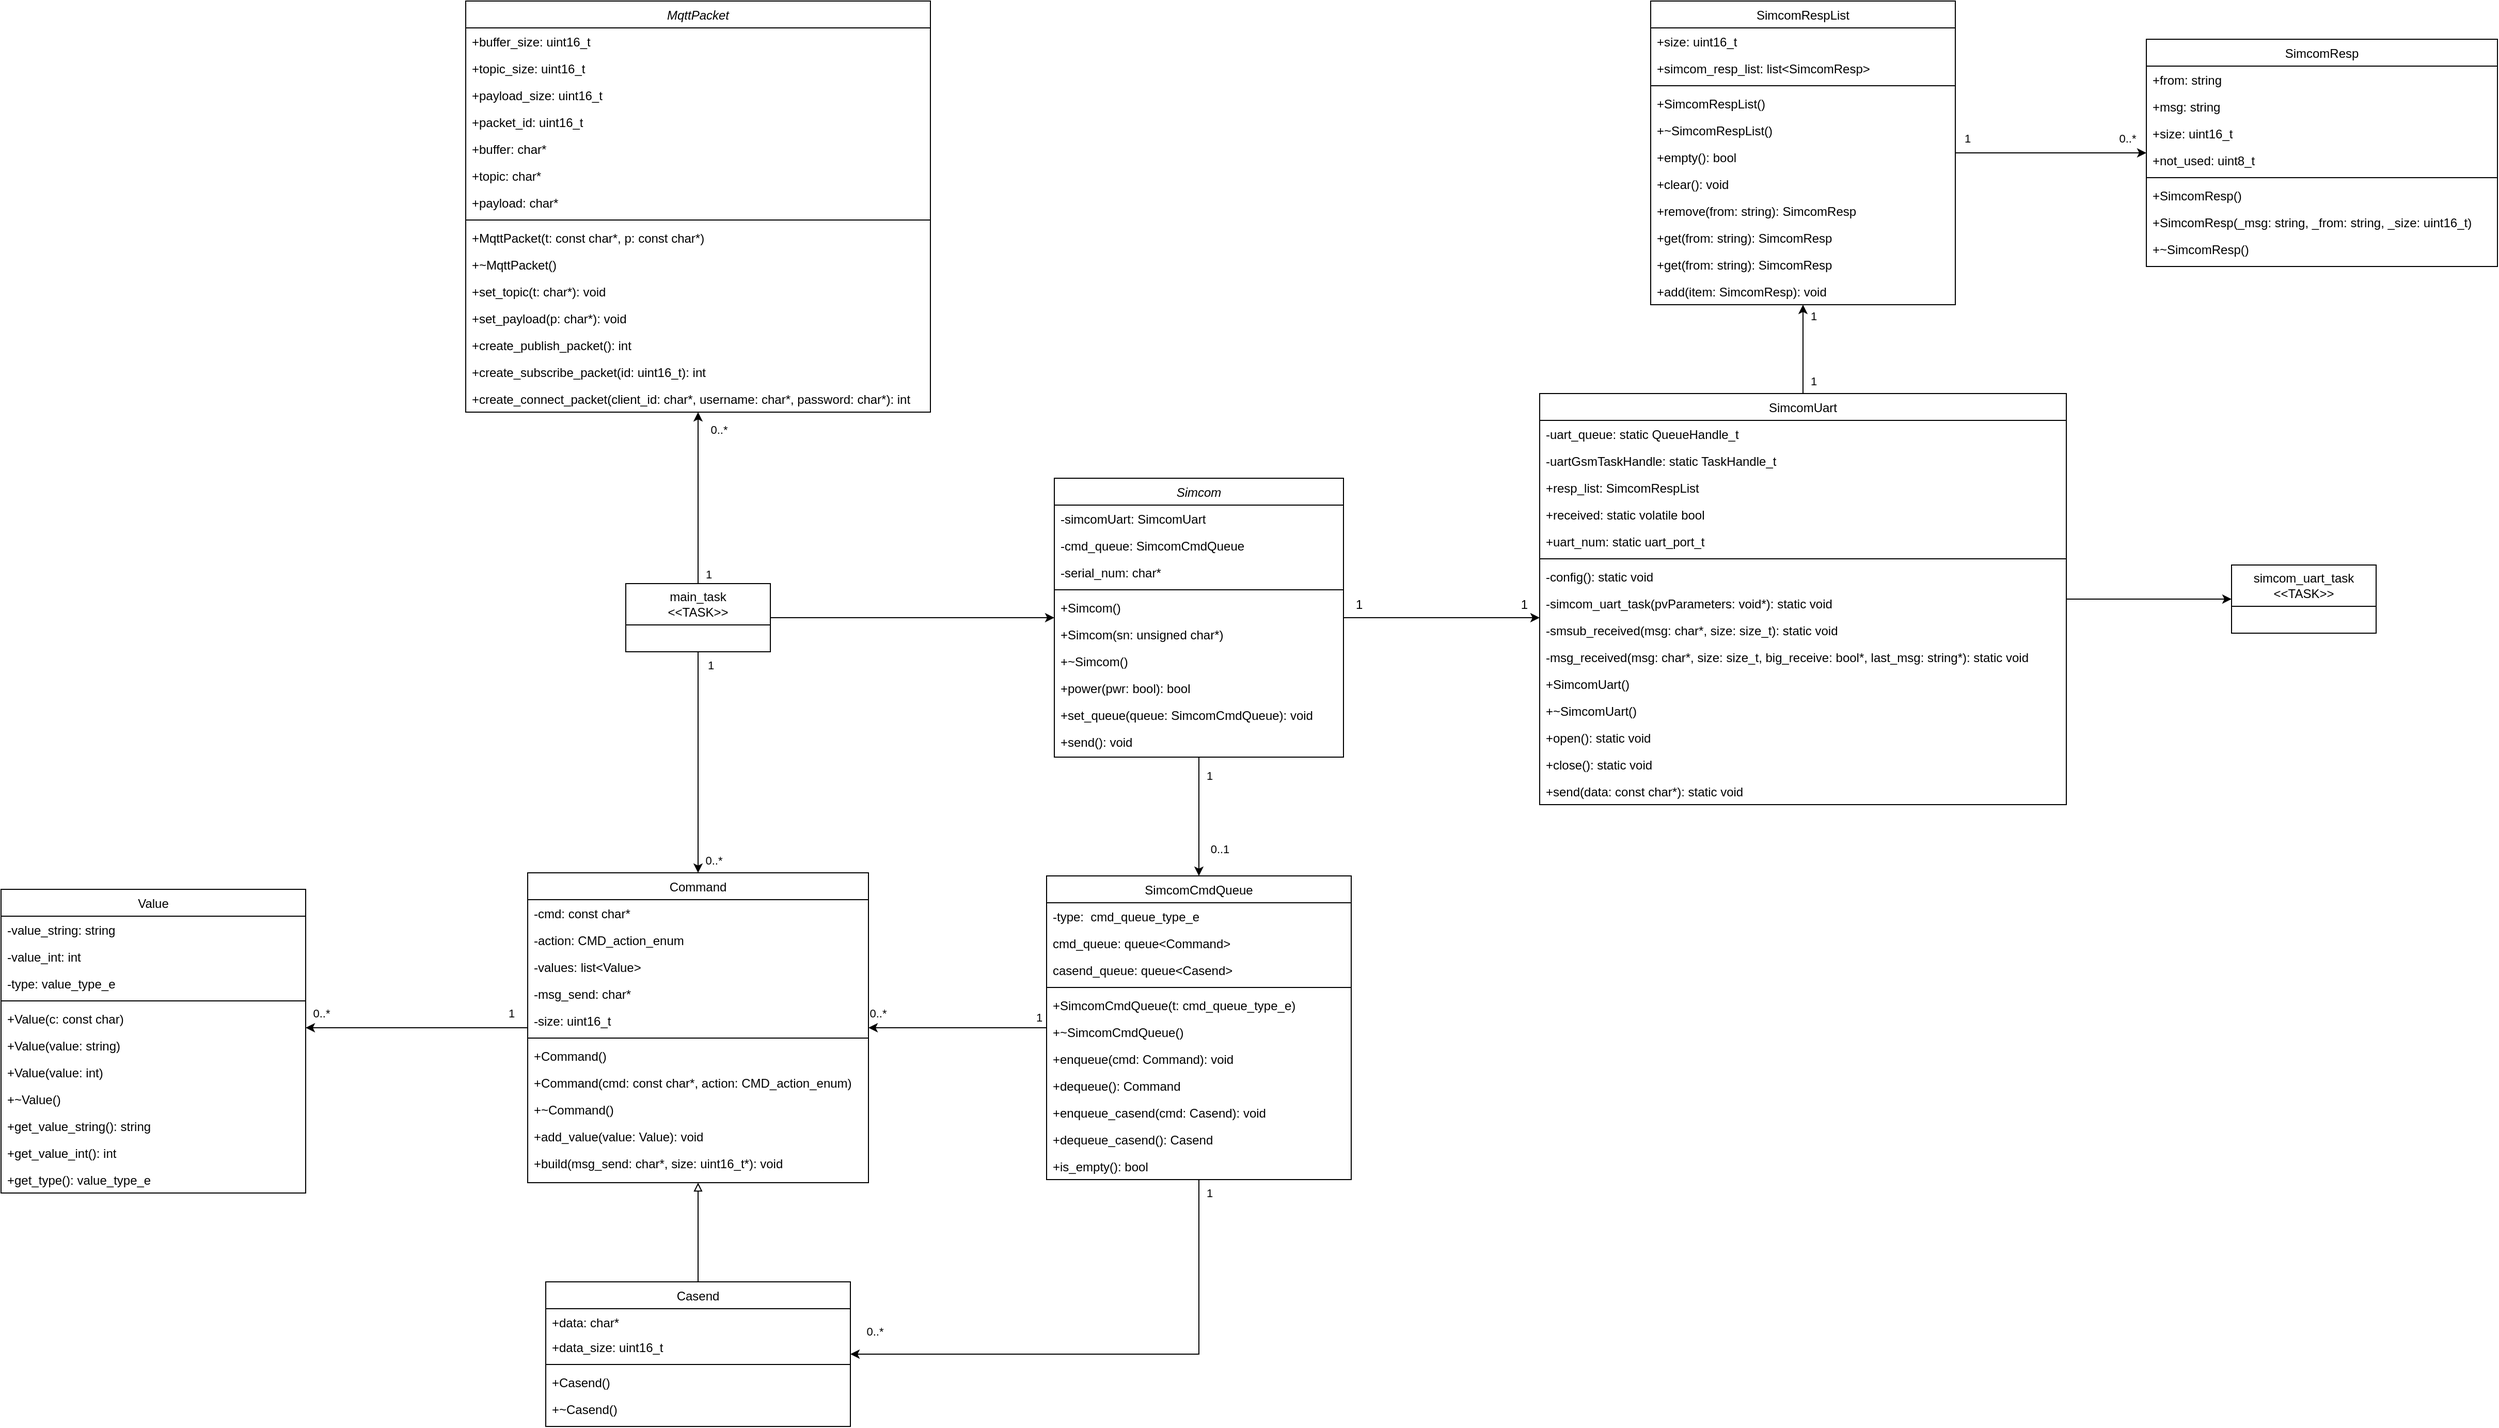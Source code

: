 <mxfile version="26.1.0">
  <diagram id="C5RBs43oDa-KdzZeNtuy" name="Page-1">
    <mxGraphModel dx="4522" dy="2661" grid="1" gridSize="10" guides="1" tooltips="1" connect="0" arrows="1" fold="1" page="1" pageScale="1" pageWidth="827" pageHeight="1169" math="0" shadow="0">
      <root>
        <mxCell id="WIyWlLk6GJQsqaUBKTNV-0" />
        <mxCell id="WIyWlLk6GJQsqaUBKTNV-1" parent="WIyWlLk6GJQsqaUBKTNV-0" />
        <mxCell id="OXkvoNjETRbfHiPbAuEQ-14" style="edgeStyle=orthogonalEdgeStyle;rounded=0;orthogonalLoop=1;jettySize=auto;html=1;entryX=0.5;entryY=0;entryDx=0;entryDy=0;" parent="WIyWlLk6GJQsqaUBKTNV-1" source="zkfFHV4jXpPFQw0GAbJ--0" target="zkfFHV4jXpPFQw0GAbJ--6" edge="1">
          <mxGeometry relative="1" as="geometry" />
        </mxCell>
        <mxCell id="OXkvoNjETRbfHiPbAuEQ-15" value="1" style="edgeLabel;html=1;align=center;verticalAlign=middle;resizable=0;points=[];" parent="OXkvoNjETRbfHiPbAuEQ-14" vertex="1" connectable="0">
          <mxGeometry x="-0.84" y="3" relative="1" as="geometry">
            <mxPoint x="7" y="9" as="offset" />
          </mxGeometry>
        </mxCell>
        <mxCell id="OXkvoNjETRbfHiPbAuEQ-16" value="0..1" style="edgeLabel;html=1;align=center;verticalAlign=middle;resizable=0;points=[];" parent="OXkvoNjETRbfHiPbAuEQ-14" vertex="1" connectable="0">
          <mxGeometry x="0.728" y="1" relative="1" as="geometry">
            <mxPoint x="19" y="-11" as="offset" />
          </mxGeometry>
        </mxCell>
        <mxCell id="LnBik1f8gMWFjEAst_nR-24" style="edgeStyle=orthogonalEdgeStyle;rounded=0;orthogonalLoop=1;jettySize=auto;html=1;" parent="WIyWlLk6GJQsqaUBKTNV-1" source="zkfFHV4jXpPFQw0GAbJ--17" target="LnBik1f8gMWFjEAst_nR-0" edge="1">
          <mxGeometry relative="1" as="geometry" />
        </mxCell>
        <mxCell id="LnBik1f8gMWFjEAst_nR-25" value="1" style="edgeLabel;html=1;align=center;verticalAlign=middle;resizable=0;points=[];" parent="LnBik1f8gMWFjEAst_nR-24" vertex="1" connectable="0">
          <mxGeometry x="-0.814" y="1" relative="1" as="geometry">
            <mxPoint x="11" y="-4" as="offset" />
          </mxGeometry>
        </mxCell>
        <mxCell id="LnBik1f8gMWFjEAst_nR-26" value="1" style="edgeLabel;html=1;align=center;verticalAlign=middle;resizable=0;points=[];" parent="LnBik1f8gMWFjEAst_nR-24" vertex="1" connectable="0">
          <mxGeometry x="0.744" y="2" relative="1" as="geometry">
            <mxPoint x="12" as="offset" />
          </mxGeometry>
        </mxCell>
        <mxCell id="zkfFHV4jXpPFQw0GAbJ--0" value="Simcom" style="swimlane;fontStyle=2;align=center;verticalAlign=top;childLayout=stackLayout;horizontal=1;startSize=26;horizontalStack=0;resizeParent=1;resizeLast=0;collapsible=1;marginBottom=0;rounded=0;shadow=0;strokeWidth=1;" parent="WIyWlLk6GJQsqaUBKTNV-1" vertex="1">
          <mxGeometry x="140" y="92" width="280" height="270" as="geometry">
            <mxRectangle x="230" y="140" width="160" height="26" as="alternateBounds" />
          </mxGeometry>
        </mxCell>
        <mxCell id="zkfFHV4jXpPFQw0GAbJ--1" value="-simcomUart: SimcomUart" style="text;align=left;verticalAlign=top;spacingLeft=4;spacingRight=4;overflow=hidden;rotatable=0;points=[[0,0.5],[1,0.5]];portConstraint=eastwest;" parent="zkfFHV4jXpPFQw0GAbJ--0" vertex="1">
          <mxGeometry y="26" width="280" height="26" as="geometry" />
        </mxCell>
        <mxCell id="zkfFHV4jXpPFQw0GAbJ--2" value="-cmd_queue: SimcomCmdQueue" style="text;align=left;verticalAlign=top;spacingLeft=4;spacingRight=4;overflow=hidden;rotatable=0;points=[[0,0.5],[1,0.5]];portConstraint=eastwest;rounded=0;shadow=0;html=0;" parent="zkfFHV4jXpPFQw0GAbJ--0" vertex="1">
          <mxGeometry y="52" width="280" height="26" as="geometry" />
        </mxCell>
        <mxCell id="zkfFHV4jXpPFQw0GAbJ--3" value="-serial_num: char*" style="text;align=left;verticalAlign=top;spacingLeft=4;spacingRight=4;overflow=hidden;rotatable=0;points=[[0,0.5],[1,0.5]];portConstraint=eastwest;rounded=0;shadow=0;html=0;" parent="zkfFHV4jXpPFQw0GAbJ--0" vertex="1">
          <mxGeometry y="78" width="280" height="26" as="geometry" />
        </mxCell>
        <mxCell id="zkfFHV4jXpPFQw0GAbJ--4" value="" style="line;html=1;strokeWidth=1;align=left;verticalAlign=middle;spacingTop=-1;spacingLeft=3;spacingRight=3;rotatable=0;labelPosition=right;points=[];portConstraint=eastwest;" parent="zkfFHV4jXpPFQw0GAbJ--0" vertex="1">
          <mxGeometry y="104" width="280" height="8" as="geometry" />
        </mxCell>
        <mxCell id="zkfFHV4jXpPFQw0GAbJ--5" value="+Simcom()" style="text;align=left;verticalAlign=top;spacingLeft=4;spacingRight=4;overflow=hidden;rotatable=0;points=[[0,0.5],[1,0.5]];portConstraint=eastwest;" parent="zkfFHV4jXpPFQw0GAbJ--0" vertex="1">
          <mxGeometry y="112" width="280" height="26" as="geometry" />
        </mxCell>
        <mxCell id="OXkvoNjETRbfHiPbAuEQ-2" value="+Simcom(sn: unsigned char*)" style="text;align=left;verticalAlign=top;spacingLeft=4;spacingRight=4;overflow=hidden;rotatable=0;points=[[0,0.5],[1,0.5]];portConstraint=eastwest;" parent="zkfFHV4jXpPFQw0GAbJ--0" vertex="1">
          <mxGeometry y="138" width="280" height="26" as="geometry" />
        </mxCell>
        <mxCell id="OXkvoNjETRbfHiPbAuEQ-0" value="+~Simcom()" style="text;align=left;verticalAlign=top;spacingLeft=4;spacingRight=4;overflow=hidden;rotatable=0;points=[[0,0.5],[1,0.5]];portConstraint=eastwest;" parent="zkfFHV4jXpPFQw0GAbJ--0" vertex="1">
          <mxGeometry y="164" width="280" height="26" as="geometry" />
        </mxCell>
        <mxCell id="OXkvoNjETRbfHiPbAuEQ-3" value="+power(pwr: bool): bool" style="text;align=left;verticalAlign=top;spacingLeft=4;spacingRight=4;overflow=hidden;rotatable=0;points=[[0,0.5],[1,0.5]];portConstraint=eastwest;" parent="zkfFHV4jXpPFQw0GAbJ--0" vertex="1">
          <mxGeometry y="190" width="280" height="26" as="geometry" />
        </mxCell>
        <mxCell id="OXkvoNjETRbfHiPbAuEQ-4" value="+set_queue(queue: SimcomCmdQueue): void" style="text;align=left;verticalAlign=top;spacingLeft=4;spacingRight=4;overflow=hidden;rotatable=0;points=[[0,0.5],[1,0.5]];portConstraint=eastwest;" parent="zkfFHV4jXpPFQw0GAbJ--0" vertex="1">
          <mxGeometry y="216" width="280" height="26" as="geometry" />
        </mxCell>
        <mxCell id="OXkvoNjETRbfHiPbAuEQ-1" value="+send(): void" style="text;align=left;verticalAlign=top;spacingLeft=4;spacingRight=4;overflow=hidden;rotatable=0;points=[[0,0.5],[1,0.5]];portConstraint=eastwest;" parent="zkfFHV4jXpPFQw0GAbJ--0" vertex="1">
          <mxGeometry y="242" width="280" height="26" as="geometry" />
        </mxCell>
        <mxCell id="LnBik1f8gMWFjEAst_nR-44" style="edgeStyle=orthogonalEdgeStyle;rounded=0;orthogonalLoop=1;jettySize=auto;html=1;" parent="WIyWlLk6GJQsqaUBKTNV-1" source="zkfFHV4jXpPFQw0GAbJ--6" target="LnBik1f8gMWFjEAst_nR-32" edge="1">
          <mxGeometry relative="1" as="geometry">
            <Array as="points">
              <mxPoint x="280" y="940" />
            </Array>
          </mxGeometry>
        </mxCell>
        <mxCell id="LnBik1f8gMWFjEAst_nR-47" value="1" style="edgeLabel;html=1;align=center;verticalAlign=middle;resizable=0;points=[];" parent="LnBik1f8gMWFjEAst_nR-44" vertex="1" connectable="0">
          <mxGeometry x="-0.951" y="1" relative="1" as="geometry">
            <mxPoint x="9" as="offset" />
          </mxGeometry>
        </mxCell>
        <mxCell id="LnBik1f8gMWFjEAst_nR-48" value="0..*" style="edgeLabel;html=1;align=center;verticalAlign=middle;resizable=0;points=[];" parent="LnBik1f8gMWFjEAst_nR-44" vertex="1" connectable="0">
          <mxGeometry x="0.908" y="-1" relative="1" as="geometry">
            <mxPoint y="-21" as="offset" />
          </mxGeometry>
        </mxCell>
        <mxCell id="zkfFHV4jXpPFQw0GAbJ--6" value="SimcomCmdQueue" style="swimlane;fontStyle=0;align=center;verticalAlign=top;childLayout=stackLayout;horizontal=1;startSize=26;horizontalStack=0;resizeParent=1;resizeLast=0;collapsible=1;marginBottom=0;rounded=0;shadow=0;strokeWidth=1;" parent="WIyWlLk6GJQsqaUBKTNV-1" vertex="1">
          <mxGeometry x="132.5" y="477" width="295" height="294" as="geometry">
            <mxRectangle x="130" y="380" width="160" height="26" as="alternateBounds" />
          </mxGeometry>
        </mxCell>
        <mxCell id="zkfFHV4jXpPFQw0GAbJ--7" value="-type:  cmd_queue_type_e" style="text;align=left;verticalAlign=top;spacingLeft=4;spacingRight=4;overflow=hidden;rotatable=0;points=[[0,0.5],[1,0.5]];portConstraint=eastwest;" parent="zkfFHV4jXpPFQw0GAbJ--6" vertex="1">
          <mxGeometry y="26" width="295" height="26" as="geometry" />
        </mxCell>
        <mxCell id="zkfFHV4jXpPFQw0GAbJ--8" value="cmd_queue: queue&lt;Command&gt;" style="text;align=left;verticalAlign=top;spacingLeft=4;spacingRight=4;overflow=hidden;rotatable=0;points=[[0,0.5],[1,0.5]];portConstraint=eastwest;rounded=0;shadow=0;html=0;" parent="zkfFHV4jXpPFQw0GAbJ--6" vertex="1">
          <mxGeometry y="52" width="295" height="26" as="geometry" />
        </mxCell>
        <mxCell id="LnBik1f8gMWFjEAst_nR-43" value="casend_queue: queue&lt;Casend&gt;" style="text;align=left;verticalAlign=top;spacingLeft=4;spacingRight=4;overflow=hidden;rotatable=0;points=[[0,0.5],[1,0.5]];portConstraint=eastwest;rounded=0;shadow=0;html=0;" parent="zkfFHV4jXpPFQw0GAbJ--6" vertex="1">
          <mxGeometry y="78" width="295" height="26" as="geometry" />
        </mxCell>
        <mxCell id="zkfFHV4jXpPFQw0GAbJ--9" value="" style="line;html=1;strokeWidth=1;align=left;verticalAlign=middle;spacingTop=-1;spacingLeft=3;spacingRight=3;rotatable=0;labelPosition=right;points=[];portConstraint=eastwest;" parent="zkfFHV4jXpPFQw0GAbJ--6" vertex="1">
          <mxGeometry y="104" width="295" height="8" as="geometry" />
        </mxCell>
        <mxCell id="zkfFHV4jXpPFQw0GAbJ--10" value="+SimcomCmdQueue(t: cmd_queue_type_e)" style="text;align=left;verticalAlign=top;spacingLeft=4;spacingRight=4;overflow=hidden;rotatable=0;points=[[0,0.5],[1,0.5]];portConstraint=eastwest;fontStyle=0" parent="zkfFHV4jXpPFQw0GAbJ--6" vertex="1">
          <mxGeometry y="112" width="295" height="26" as="geometry" />
        </mxCell>
        <mxCell id="OXkvoNjETRbfHiPbAuEQ-17" value="+~SimcomCmdQueue()" style="text;align=left;verticalAlign=top;spacingLeft=4;spacingRight=4;overflow=hidden;rotatable=0;points=[[0,0.5],[1,0.5]];portConstraint=eastwest;fontStyle=0" parent="zkfFHV4jXpPFQw0GAbJ--6" vertex="1">
          <mxGeometry y="138" width="295" height="26" as="geometry" />
        </mxCell>
        <mxCell id="OXkvoNjETRbfHiPbAuEQ-18" value="+enqueue(cmd: Command): void" style="text;align=left;verticalAlign=top;spacingLeft=4;spacingRight=4;overflow=hidden;rotatable=0;points=[[0,0.5],[1,0.5]];portConstraint=eastwest;fontStyle=0" parent="zkfFHV4jXpPFQw0GAbJ--6" vertex="1">
          <mxGeometry y="164" width="295" height="26" as="geometry" />
        </mxCell>
        <mxCell id="OXkvoNjETRbfHiPbAuEQ-20" value="+dequeue(): Command" style="text;align=left;verticalAlign=top;spacingLeft=4;spacingRight=4;overflow=hidden;rotatable=0;points=[[0,0.5],[1,0.5]];portConstraint=eastwest;fontStyle=0" parent="zkfFHV4jXpPFQw0GAbJ--6" vertex="1">
          <mxGeometry y="190" width="295" height="26" as="geometry" />
        </mxCell>
        <mxCell id="LnBik1f8gMWFjEAst_nR-45" value="+enqueue_casend(cmd: Casend): void" style="text;align=left;verticalAlign=top;spacingLeft=4;spacingRight=4;overflow=hidden;rotatable=0;points=[[0,0.5],[1,0.5]];portConstraint=eastwest;fontStyle=0" parent="zkfFHV4jXpPFQw0GAbJ--6" vertex="1">
          <mxGeometry y="216" width="295" height="26" as="geometry" />
        </mxCell>
        <mxCell id="LnBik1f8gMWFjEAst_nR-46" value="+dequeue_casend(): Casend" style="text;align=left;verticalAlign=top;spacingLeft=4;spacingRight=4;overflow=hidden;rotatable=0;points=[[0,0.5],[1,0.5]];portConstraint=eastwest;fontStyle=0" parent="zkfFHV4jXpPFQw0GAbJ--6" vertex="1">
          <mxGeometry y="242" width="295" height="26" as="geometry" />
        </mxCell>
        <mxCell id="OXkvoNjETRbfHiPbAuEQ-19" value="+is_empty(): bool" style="text;align=left;verticalAlign=top;spacingLeft=4;spacingRight=4;overflow=hidden;rotatable=0;points=[[0,0.5],[1,0.5]];portConstraint=eastwest;fontStyle=0" parent="zkfFHV4jXpPFQw0GAbJ--6" vertex="1">
          <mxGeometry y="268" width="295" height="26" as="geometry" />
        </mxCell>
        <mxCell id="OXkvoNjETRbfHiPbAuEQ-75" style="edgeStyle=orthogonalEdgeStyle;rounded=0;orthogonalLoop=1;jettySize=auto;html=1;" parent="WIyWlLk6GJQsqaUBKTNV-1" source="zkfFHV4jXpPFQw0GAbJ--17" target="OXkvoNjETRbfHiPbAuEQ-71" edge="1">
          <mxGeometry relative="1" as="geometry" />
        </mxCell>
        <mxCell id="zkfFHV4jXpPFQw0GAbJ--17" value="SimcomUart" style="swimlane;fontStyle=0;align=center;verticalAlign=top;childLayout=stackLayout;horizontal=1;startSize=26;horizontalStack=0;resizeParent=1;resizeLast=0;collapsible=1;marginBottom=0;rounded=0;shadow=0;strokeWidth=1;" parent="WIyWlLk6GJQsqaUBKTNV-1" vertex="1">
          <mxGeometry x="610" y="10" width="510" height="398" as="geometry">
            <mxRectangle x="550" y="140" width="160" height="26" as="alternateBounds" />
          </mxGeometry>
        </mxCell>
        <mxCell id="zkfFHV4jXpPFQw0GAbJ--18" value="-uart_queue: static QueueHandle_t" style="text;align=left;verticalAlign=top;spacingLeft=4;spacingRight=4;overflow=hidden;rotatable=0;points=[[0,0.5],[1,0.5]];portConstraint=eastwest;" parent="zkfFHV4jXpPFQw0GAbJ--17" vertex="1">
          <mxGeometry y="26" width="510" height="26" as="geometry" />
        </mxCell>
        <mxCell id="OXkvoNjETRbfHiPbAuEQ-7" value="-uartGsmTaskHandle: static TaskHandle_t" style="text;align=left;verticalAlign=top;spacingLeft=4;spacingRight=4;overflow=hidden;rotatable=0;points=[[0,0.5],[1,0.5]];portConstraint=eastwest;rounded=0;shadow=0;html=0;" parent="zkfFHV4jXpPFQw0GAbJ--17" vertex="1">
          <mxGeometry y="52" width="510" height="26" as="geometry" />
        </mxCell>
        <mxCell id="LnBik1f8gMWFjEAst_nR-31" value="+resp_list: SimcomRespList" style="text;align=left;verticalAlign=top;spacingLeft=4;spacingRight=4;overflow=hidden;rotatable=0;points=[[0,0.5],[1,0.5]];portConstraint=eastwest;rounded=0;shadow=0;html=0;" parent="zkfFHV4jXpPFQw0GAbJ--17" vertex="1">
          <mxGeometry y="78" width="510" height="26" as="geometry" />
        </mxCell>
        <mxCell id="zkfFHV4jXpPFQw0GAbJ--19" value="+received: static volatile bool" style="text;align=left;verticalAlign=top;spacingLeft=4;spacingRight=4;overflow=hidden;rotatable=0;points=[[0,0.5],[1,0.5]];portConstraint=eastwest;rounded=0;shadow=0;html=0;" parent="zkfFHV4jXpPFQw0GAbJ--17" vertex="1">
          <mxGeometry y="104" width="510" height="26" as="geometry" />
        </mxCell>
        <mxCell id="OXkvoNjETRbfHiPbAuEQ-8" value="+uart_num: static uart_port_t" style="text;align=left;verticalAlign=top;spacingLeft=4;spacingRight=4;overflow=hidden;rotatable=0;points=[[0,0.5],[1,0.5]];portConstraint=eastwest;rounded=0;shadow=0;html=0;" parent="zkfFHV4jXpPFQw0GAbJ--17" vertex="1">
          <mxGeometry y="130" width="510" height="26" as="geometry" />
        </mxCell>
        <mxCell id="zkfFHV4jXpPFQw0GAbJ--23" value="" style="line;html=1;strokeWidth=1;align=left;verticalAlign=middle;spacingTop=-1;spacingLeft=3;spacingRight=3;rotatable=0;labelPosition=right;points=[];portConstraint=eastwest;" parent="zkfFHV4jXpPFQw0GAbJ--17" vertex="1">
          <mxGeometry y="156" width="510" height="8" as="geometry" />
        </mxCell>
        <mxCell id="zkfFHV4jXpPFQw0GAbJ--24" value="-config(): static void" style="text;align=left;verticalAlign=top;spacingLeft=4;spacingRight=4;overflow=hidden;rotatable=0;points=[[0,0.5],[1,0.5]];portConstraint=eastwest;" parent="zkfFHV4jXpPFQw0GAbJ--17" vertex="1">
          <mxGeometry y="164" width="510" height="26" as="geometry" />
        </mxCell>
        <mxCell id="zkfFHV4jXpPFQw0GAbJ--25" value="-simcom_uart_task(pvParameters: void*): static void" style="text;align=left;verticalAlign=top;spacingLeft=4;spacingRight=4;overflow=hidden;rotatable=0;points=[[0,0.5],[1,0.5]];portConstraint=eastwest;" parent="zkfFHV4jXpPFQw0GAbJ--17" vertex="1">
          <mxGeometry y="190" width="510" height="26" as="geometry" />
        </mxCell>
        <mxCell id="OXkvoNjETRbfHiPbAuEQ-5" value="-smsub_received(msg: char*, size: size_t): static void" style="text;align=left;verticalAlign=top;spacingLeft=4;spacingRight=4;overflow=hidden;rotatable=0;points=[[0,0.5],[1,0.5]];portConstraint=eastwest;" parent="zkfFHV4jXpPFQw0GAbJ--17" vertex="1">
          <mxGeometry y="216" width="510" height="26" as="geometry" />
        </mxCell>
        <mxCell id="OXkvoNjETRbfHiPbAuEQ-6" value="-msg_received(msg: char*, size: size_t, big_receive: bool*, last_msg: string*): static void" style="text;align=left;verticalAlign=top;spacingLeft=4;spacingRight=4;overflow=hidden;rotatable=0;points=[[0,0.5],[1,0.5]];portConstraint=eastwest;" parent="zkfFHV4jXpPFQw0GAbJ--17" vertex="1">
          <mxGeometry y="242" width="510" height="26" as="geometry" />
        </mxCell>
        <mxCell id="OXkvoNjETRbfHiPbAuEQ-10" value="+SimcomUart()" style="text;align=left;verticalAlign=top;spacingLeft=4;spacingRight=4;overflow=hidden;rotatable=0;points=[[0,0.5],[1,0.5]];portConstraint=eastwest;" parent="zkfFHV4jXpPFQw0GAbJ--17" vertex="1">
          <mxGeometry y="268" width="510" height="26" as="geometry" />
        </mxCell>
        <mxCell id="OXkvoNjETRbfHiPbAuEQ-9" value="+~SimcomUart()" style="text;align=left;verticalAlign=top;spacingLeft=4;spacingRight=4;overflow=hidden;rotatable=0;points=[[0,0.5],[1,0.5]];portConstraint=eastwest;" parent="zkfFHV4jXpPFQw0GAbJ--17" vertex="1">
          <mxGeometry y="294" width="510" height="26" as="geometry" />
        </mxCell>
        <mxCell id="OXkvoNjETRbfHiPbAuEQ-11" value="+open(): static void" style="text;align=left;verticalAlign=top;spacingLeft=4;spacingRight=4;overflow=hidden;rotatable=0;points=[[0,0.5],[1,0.5]];portConstraint=eastwest;" parent="zkfFHV4jXpPFQw0GAbJ--17" vertex="1">
          <mxGeometry y="320" width="510" height="26" as="geometry" />
        </mxCell>
        <mxCell id="OXkvoNjETRbfHiPbAuEQ-12" value="+close(): static void" style="text;align=left;verticalAlign=top;spacingLeft=4;spacingRight=4;overflow=hidden;rotatable=0;points=[[0,0.5],[1,0.5]];portConstraint=eastwest;" parent="zkfFHV4jXpPFQw0GAbJ--17" vertex="1">
          <mxGeometry y="346" width="510" height="26" as="geometry" />
        </mxCell>
        <mxCell id="OXkvoNjETRbfHiPbAuEQ-13" value="+send(data: const char*): static void" style="text;align=left;verticalAlign=top;spacingLeft=4;spacingRight=4;overflow=hidden;rotatable=0;points=[[0,0.5],[1,0.5]];portConstraint=eastwest;" parent="zkfFHV4jXpPFQw0GAbJ--17" vertex="1">
          <mxGeometry y="372" width="510" height="26" as="geometry" />
        </mxCell>
        <mxCell id="zkfFHV4jXpPFQw0GAbJ--26" value="" style="endArrow=classic;shadow=0;strokeWidth=1;rounded=0;curved=0;endFill=1;edgeStyle=elbowEdgeStyle;elbow=vertical;" parent="WIyWlLk6GJQsqaUBKTNV-1" source="zkfFHV4jXpPFQw0GAbJ--0" target="zkfFHV4jXpPFQw0GAbJ--17" edge="1">
          <mxGeometry x="0.5" y="41" relative="1" as="geometry">
            <mxPoint x="380" y="192" as="sourcePoint" />
            <mxPoint x="540" y="192" as="targetPoint" />
            <mxPoint x="-40" y="32" as="offset" />
          </mxGeometry>
        </mxCell>
        <mxCell id="zkfFHV4jXpPFQw0GAbJ--27" value="1" style="resizable=0;align=left;verticalAlign=bottom;labelBackgroundColor=none;fontSize=12;" parent="zkfFHV4jXpPFQw0GAbJ--26" connectable="0" vertex="1">
          <mxGeometry x="-1" relative="1" as="geometry">
            <mxPoint x="10" y="-4" as="offset" />
          </mxGeometry>
        </mxCell>
        <mxCell id="zkfFHV4jXpPFQw0GAbJ--28" value="1" style="resizable=0;align=right;verticalAlign=bottom;labelBackgroundColor=none;fontSize=12;" parent="zkfFHV4jXpPFQw0GAbJ--26" connectable="0" vertex="1">
          <mxGeometry x="1" relative="1" as="geometry">
            <mxPoint x="-10" y="-4" as="offset" />
          </mxGeometry>
        </mxCell>
        <mxCell id="OXkvoNjETRbfHiPbAuEQ-51" style="edgeStyle=orthogonalEdgeStyle;rounded=0;orthogonalLoop=1;jettySize=auto;html=1;" parent="WIyWlLk6GJQsqaUBKTNV-1" source="OXkvoNjETRbfHiPbAuEQ-21" target="OXkvoNjETRbfHiPbAuEQ-38" edge="1">
          <mxGeometry relative="1" as="geometry">
            <Array as="points">
              <mxPoint x="-540" y="624" />
              <mxPoint x="-540" y="624" />
            </Array>
          </mxGeometry>
        </mxCell>
        <mxCell id="OXkvoNjETRbfHiPbAuEQ-52" value="1" style="edgeLabel;html=1;align=center;verticalAlign=middle;resizable=0;points=[];" parent="OXkvoNjETRbfHiPbAuEQ-51" vertex="1" connectable="0">
          <mxGeometry x="-0.85" y="3" relative="1" as="geometry">
            <mxPoint y="-17" as="offset" />
          </mxGeometry>
        </mxCell>
        <mxCell id="OXkvoNjETRbfHiPbAuEQ-53" value="0..*" style="edgeLabel;html=1;align=center;verticalAlign=middle;resizable=0;points=[];" parent="OXkvoNjETRbfHiPbAuEQ-51" vertex="1" connectable="0">
          <mxGeometry x="0.86" relative="1" as="geometry">
            <mxPoint y="-14" as="offset" />
          </mxGeometry>
        </mxCell>
        <mxCell id="OXkvoNjETRbfHiPbAuEQ-21" value="Command" style="swimlane;fontStyle=0;align=center;verticalAlign=top;childLayout=stackLayout;horizontal=1;startSize=26;horizontalStack=0;resizeParent=1;resizeLast=0;collapsible=1;marginBottom=0;rounded=0;shadow=0;strokeWidth=1;" parent="WIyWlLk6GJQsqaUBKTNV-1" vertex="1">
          <mxGeometry x="-370" y="474" width="330" height="300" as="geometry">
            <mxRectangle x="130" y="380" width="160" height="26" as="alternateBounds" />
          </mxGeometry>
        </mxCell>
        <mxCell id="OXkvoNjETRbfHiPbAuEQ-22" value="-cmd: const char*" style="text;align=left;verticalAlign=top;spacingLeft=4;spacingRight=4;overflow=hidden;rotatable=0;points=[[0,0.5],[1,0.5]];portConstraint=eastwest;" parent="OXkvoNjETRbfHiPbAuEQ-21" vertex="1">
          <mxGeometry y="26" width="330" height="26" as="geometry" />
        </mxCell>
        <mxCell id="OXkvoNjETRbfHiPbAuEQ-23" value="-action: CMD_action_enum" style="text;align=left;verticalAlign=top;spacingLeft=4;spacingRight=4;overflow=hidden;rotatable=0;points=[[0,0.5],[1,0.5]];portConstraint=eastwest;rounded=0;shadow=0;html=0;" parent="OXkvoNjETRbfHiPbAuEQ-21" vertex="1">
          <mxGeometry y="52" width="330" height="26" as="geometry" />
        </mxCell>
        <mxCell id="OXkvoNjETRbfHiPbAuEQ-31" value="-values: list&lt;Value&gt;" style="text;align=left;verticalAlign=top;spacingLeft=4;spacingRight=4;overflow=hidden;rotatable=0;points=[[0,0.5],[1,0.5]];portConstraint=eastwest;rounded=0;shadow=0;html=0;" parent="OXkvoNjETRbfHiPbAuEQ-21" vertex="1">
          <mxGeometry y="78" width="330" height="26" as="geometry" />
        </mxCell>
        <mxCell id="OXkvoNjETRbfHiPbAuEQ-33" value="-msg_send: char*" style="text;align=left;verticalAlign=top;spacingLeft=4;spacingRight=4;overflow=hidden;rotatable=0;points=[[0,0.5],[1,0.5]];portConstraint=eastwest;" parent="OXkvoNjETRbfHiPbAuEQ-21" vertex="1">
          <mxGeometry y="104" width="330" height="26" as="geometry" />
        </mxCell>
        <mxCell id="OXkvoNjETRbfHiPbAuEQ-32" value="-size: uint16_t" style="text;align=left;verticalAlign=top;spacingLeft=4;spacingRight=4;overflow=hidden;rotatable=0;points=[[0,0.5],[1,0.5]];portConstraint=eastwest;" parent="OXkvoNjETRbfHiPbAuEQ-21" vertex="1">
          <mxGeometry y="130" width="330" height="26" as="geometry" />
        </mxCell>
        <mxCell id="OXkvoNjETRbfHiPbAuEQ-24" value="" style="line;html=1;strokeWidth=1;align=left;verticalAlign=middle;spacingTop=-1;spacingLeft=3;spacingRight=3;rotatable=0;labelPosition=right;points=[];portConstraint=eastwest;" parent="OXkvoNjETRbfHiPbAuEQ-21" vertex="1">
          <mxGeometry y="156" width="330" height="8" as="geometry" />
        </mxCell>
        <mxCell id="OXkvoNjETRbfHiPbAuEQ-25" value="+Command()" style="text;align=left;verticalAlign=top;spacingLeft=4;spacingRight=4;overflow=hidden;rotatable=0;points=[[0,0.5],[1,0.5]];portConstraint=eastwest;fontStyle=0" parent="OXkvoNjETRbfHiPbAuEQ-21" vertex="1">
          <mxGeometry y="164" width="330" height="26" as="geometry" />
        </mxCell>
        <mxCell id="OXkvoNjETRbfHiPbAuEQ-26" value="+Command(cmd: const char*, action: CMD_action_enum)" style="text;align=left;verticalAlign=top;spacingLeft=4;spacingRight=4;overflow=hidden;rotatable=0;points=[[0,0.5],[1,0.5]];portConstraint=eastwest;fontStyle=0" parent="OXkvoNjETRbfHiPbAuEQ-21" vertex="1">
          <mxGeometry y="190" width="330" height="26" as="geometry" />
        </mxCell>
        <mxCell id="OXkvoNjETRbfHiPbAuEQ-34" value="+~Command()" style="text;align=left;verticalAlign=top;spacingLeft=4;spacingRight=4;overflow=hidden;rotatable=0;points=[[0,0.5],[1,0.5]];portConstraint=eastwest;fontStyle=0" parent="OXkvoNjETRbfHiPbAuEQ-21" vertex="1">
          <mxGeometry y="216" width="330" height="26" as="geometry" />
        </mxCell>
        <mxCell id="OXkvoNjETRbfHiPbAuEQ-27" value="+add_value(value: Value): void" style="text;align=left;verticalAlign=top;spacingLeft=4;spacingRight=4;overflow=hidden;rotatable=0;points=[[0,0.5],[1,0.5]];portConstraint=eastwest;fontStyle=0" parent="OXkvoNjETRbfHiPbAuEQ-21" vertex="1">
          <mxGeometry y="242" width="330" height="26" as="geometry" />
        </mxCell>
        <mxCell id="OXkvoNjETRbfHiPbAuEQ-28" value="+build(msg_send: char*, size: uint16_t*): void" style="text;align=left;verticalAlign=top;spacingLeft=4;spacingRight=4;overflow=hidden;rotatable=0;points=[[0,0.5],[1,0.5]];portConstraint=eastwest;fontStyle=0" parent="OXkvoNjETRbfHiPbAuEQ-21" vertex="1">
          <mxGeometry y="268" width="330" height="26" as="geometry" />
        </mxCell>
        <mxCell id="OXkvoNjETRbfHiPbAuEQ-35" style="edgeStyle=orthogonalEdgeStyle;rounded=0;orthogonalLoop=1;jettySize=auto;html=1;" parent="WIyWlLk6GJQsqaUBKTNV-1" source="zkfFHV4jXpPFQw0GAbJ--6" target="OXkvoNjETRbfHiPbAuEQ-21" edge="1">
          <mxGeometry relative="1" as="geometry" />
        </mxCell>
        <mxCell id="OXkvoNjETRbfHiPbAuEQ-36" value="1" style="edgeLabel;html=1;align=center;verticalAlign=middle;resizable=0;points=[];" parent="OXkvoNjETRbfHiPbAuEQ-35" vertex="1" connectable="0">
          <mxGeometry x="-0.894" y="2" relative="1" as="geometry">
            <mxPoint x="1" y="-12" as="offset" />
          </mxGeometry>
        </mxCell>
        <mxCell id="OXkvoNjETRbfHiPbAuEQ-37" value="0..*" style="edgeLabel;html=1;align=center;verticalAlign=middle;resizable=0;points=[];" parent="OXkvoNjETRbfHiPbAuEQ-35" vertex="1" connectable="0">
          <mxGeometry x="0.875" relative="1" as="geometry">
            <mxPoint x="-2" y="-14" as="offset" />
          </mxGeometry>
        </mxCell>
        <mxCell id="OXkvoNjETRbfHiPbAuEQ-38" value="Value" style="swimlane;fontStyle=0;align=center;verticalAlign=top;childLayout=stackLayout;horizontal=1;startSize=26;horizontalStack=0;resizeParent=1;resizeLast=0;collapsible=1;marginBottom=0;rounded=0;shadow=0;strokeWidth=1;" parent="WIyWlLk6GJQsqaUBKTNV-1" vertex="1">
          <mxGeometry x="-880" y="490" width="295" height="294" as="geometry">
            <mxRectangle x="130" y="380" width="160" height="26" as="alternateBounds" />
          </mxGeometry>
        </mxCell>
        <mxCell id="OXkvoNjETRbfHiPbAuEQ-39" value="-value_string: string" style="text;align=left;verticalAlign=top;spacingLeft=4;spacingRight=4;overflow=hidden;rotatable=0;points=[[0,0.5],[1,0.5]];portConstraint=eastwest;" parent="OXkvoNjETRbfHiPbAuEQ-38" vertex="1">
          <mxGeometry y="26" width="295" height="26" as="geometry" />
        </mxCell>
        <mxCell id="OXkvoNjETRbfHiPbAuEQ-40" value="-value_int: int" style="text;align=left;verticalAlign=top;spacingLeft=4;spacingRight=4;overflow=hidden;rotatable=0;points=[[0,0.5],[1,0.5]];portConstraint=eastwest;rounded=0;shadow=0;html=0;" parent="OXkvoNjETRbfHiPbAuEQ-38" vertex="1">
          <mxGeometry y="52" width="295" height="26" as="geometry" />
        </mxCell>
        <mxCell id="OXkvoNjETRbfHiPbAuEQ-47" value="-type: value_type_e" style="text;align=left;verticalAlign=top;spacingLeft=4;spacingRight=4;overflow=hidden;rotatable=0;points=[[0,0.5],[1,0.5]];portConstraint=eastwest;rounded=0;shadow=0;html=0;" parent="OXkvoNjETRbfHiPbAuEQ-38" vertex="1">
          <mxGeometry y="78" width="295" height="26" as="geometry" />
        </mxCell>
        <mxCell id="OXkvoNjETRbfHiPbAuEQ-41" value="" style="line;html=1;strokeWidth=1;align=left;verticalAlign=middle;spacingTop=-1;spacingLeft=3;spacingRight=3;rotatable=0;labelPosition=right;points=[];portConstraint=eastwest;" parent="OXkvoNjETRbfHiPbAuEQ-38" vertex="1">
          <mxGeometry y="104" width="295" height="8" as="geometry" />
        </mxCell>
        <mxCell id="OXkvoNjETRbfHiPbAuEQ-42" value="+Value(c: const char)" style="text;align=left;verticalAlign=top;spacingLeft=4;spacingRight=4;overflow=hidden;rotatable=0;points=[[0,0.5],[1,0.5]];portConstraint=eastwest;fontStyle=0" parent="OXkvoNjETRbfHiPbAuEQ-38" vertex="1">
          <mxGeometry y="112" width="295" height="26" as="geometry" />
        </mxCell>
        <mxCell id="OXkvoNjETRbfHiPbAuEQ-43" value="+Value(value: string)" style="text;align=left;verticalAlign=top;spacingLeft=4;spacingRight=4;overflow=hidden;rotatable=0;points=[[0,0.5],[1,0.5]];portConstraint=eastwest;fontStyle=0" parent="OXkvoNjETRbfHiPbAuEQ-38" vertex="1">
          <mxGeometry y="138" width="295" height="26" as="geometry" />
        </mxCell>
        <mxCell id="OXkvoNjETRbfHiPbAuEQ-44" value="+Value(value: int)" style="text;align=left;verticalAlign=top;spacingLeft=4;spacingRight=4;overflow=hidden;rotatable=0;points=[[0,0.5],[1,0.5]];portConstraint=eastwest;fontStyle=0" parent="OXkvoNjETRbfHiPbAuEQ-38" vertex="1">
          <mxGeometry y="164" width="295" height="26" as="geometry" />
        </mxCell>
        <mxCell id="OXkvoNjETRbfHiPbAuEQ-45" value="+~Value()" style="text;align=left;verticalAlign=top;spacingLeft=4;spacingRight=4;overflow=hidden;rotatable=0;points=[[0,0.5],[1,0.5]];portConstraint=eastwest;fontStyle=0" parent="OXkvoNjETRbfHiPbAuEQ-38" vertex="1">
          <mxGeometry y="190" width="295" height="26" as="geometry" />
        </mxCell>
        <mxCell id="OXkvoNjETRbfHiPbAuEQ-48" value="+get_value_string(): string" style="text;align=left;verticalAlign=top;spacingLeft=4;spacingRight=4;overflow=hidden;rotatable=0;points=[[0,0.5],[1,0.5]];portConstraint=eastwest;fontStyle=0" parent="OXkvoNjETRbfHiPbAuEQ-38" vertex="1">
          <mxGeometry y="216" width="295" height="26" as="geometry" />
        </mxCell>
        <mxCell id="OXkvoNjETRbfHiPbAuEQ-46" value="+get_value_int(): int" style="text;align=left;verticalAlign=top;spacingLeft=4;spacingRight=4;overflow=hidden;rotatable=0;points=[[0,0.5],[1,0.5]];portConstraint=eastwest;fontStyle=0" parent="OXkvoNjETRbfHiPbAuEQ-38" vertex="1">
          <mxGeometry y="242" width="295" height="26" as="geometry" />
        </mxCell>
        <mxCell id="OXkvoNjETRbfHiPbAuEQ-49" value="+get_type(): value_type_e" style="text;align=left;verticalAlign=top;spacingLeft=4;spacingRight=4;overflow=hidden;rotatable=0;points=[[0,0.5],[1,0.5]];portConstraint=eastwest;fontStyle=0" parent="OXkvoNjETRbfHiPbAuEQ-38" vertex="1">
          <mxGeometry y="268" width="295" height="26" as="geometry" />
        </mxCell>
        <mxCell id="OXkvoNjETRbfHiPbAuEQ-71" value="simcom_uart_task&lt;div&gt;&amp;lt;&amp;lt;TASK&amp;gt;&amp;gt;&lt;/div&gt;" style="swimlane;fontStyle=0;childLayout=stackLayout;horizontal=1;startSize=40;fillColor=none;horizontalStack=0;resizeParent=1;resizeParentMax=0;resizeLast=0;collapsible=1;marginBottom=0;whiteSpace=wrap;html=1;" parent="WIyWlLk6GJQsqaUBKTNV-1" vertex="1">
          <mxGeometry x="1280" y="176" width="140" height="66" as="geometry" />
        </mxCell>
        <mxCell id="OXkvoNjETRbfHiPbAuEQ-77" style="edgeStyle=orthogonalEdgeStyle;rounded=0;orthogonalLoop=1;jettySize=auto;html=1;" parent="WIyWlLk6GJQsqaUBKTNV-1" source="OXkvoNjETRbfHiPbAuEQ-76" target="zkfFHV4jXpPFQw0GAbJ--0" edge="1">
          <mxGeometry relative="1" as="geometry" />
        </mxCell>
        <mxCell id="2iDrb414bEI0GRcjGhA--20" style="edgeStyle=orthogonalEdgeStyle;rounded=0;orthogonalLoop=1;jettySize=auto;html=1;" edge="1" parent="WIyWlLk6GJQsqaUBKTNV-1" source="OXkvoNjETRbfHiPbAuEQ-76" target="2iDrb414bEI0GRcjGhA--0">
          <mxGeometry relative="1" as="geometry" />
        </mxCell>
        <mxCell id="2iDrb414bEI0GRcjGhA--21" value="0..*" style="edgeLabel;html=1;align=center;verticalAlign=middle;resizable=0;points=[];" vertex="1" connectable="0" parent="2iDrb414bEI0GRcjGhA--20">
          <mxGeometry x="0.793" y="4" relative="1" as="geometry">
            <mxPoint x="24" as="offset" />
          </mxGeometry>
        </mxCell>
        <mxCell id="2iDrb414bEI0GRcjGhA--22" value="1" style="edgeLabel;html=1;align=center;verticalAlign=middle;resizable=0;points=[];" vertex="1" connectable="0" parent="2iDrb414bEI0GRcjGhA--20">
          <mxGeometry x="-0.522" y="-1" relative="1" as="geometry">
            <mxPoint x="9" y="30" as="offset" />
          </mxGeometry>
        </mxCell>
        <mxCell id="2iDrb414bEI0GRcjGhA--23" style="edgeStyle=orthogonalEdgeStyle;rounded=0;orthogonalLoop=1;jettySize=auto;html=1;" edge="1" parent="WIyWlLk6GJQsqaUBKTNV-1" source="OXkvoNjETRbfHiPbAuEQ-76" target="OXkvoNjETRbfHiPbAuEQ-21">
          <mxGeometry relative="1" as="geometry" />
        </mxCell>
        <mxCell id="2iDrb414bEI0GRcjGhA--24" value="1" style="edgeLabel;html=1;align=center;verticalAlign=middle;resizable=0;points=[];" vertex="1" connectable="0" parent="2iDrb414bEI0GRcjGhA--23">
          <mxGeometry x="-0.912" relative="1" as="geometry">
            <mxPoint x="12" y="3" as="offset" />
          </mxGeometry>
        </mxCell>
        <mxCell id="2iDrb414bEI0GRcjGhA--25" value="0..*" style="edgeLabel;html=1;align=center;verticalAlign=middle;resizable=0;points=[];" vertex="1" connectable="0" parent="2iDrb414bEI0GRcjGhA--23">
          <mxGeometry x="0.887" y="1" relative="1" as="geometry">
            <mxPoint x="14" as="offset" />
          </mxGeometry>
        </mxCell>
        <mxCell id="OXkvoNjETRbfHiPbAuEQ-76" value="main_task&lt;div&gt;&amp;lt;&amp;lt;TASK&amp;gt;&amp;gt;&lt;/div&gt;" style="swimlane;fontStyle=0;childLayout=stackLayout;horizontal=1;startSize=40;fillColor=none;horizontalStack=0;resizeParent=1;resizeParentMax=0;resizeLast=0;collapsible=1;marginBottom=0;whiteSpace=wrap;html=1;" parent="WIyWlLk6GJQsqaUBKTNV-1" vertex="1">
          <mxGeometry x="-275" y="194" width="140" height="66" as="geometry" />
        </mxCell>
        <mxCell id="LnBik1f8gMWFjEAst_nR-27" style="edgeStyle=orthogonalEdgeStyle;rounded=0;orthogonalLoop=1;jettySize=auto;html=1;" parent="WIyWlLk6GJQsqaUBKTNV-1" source="LnBik1f8gMWFjEAst_nR-0" target="LnBik1f8gMWFjEAst_nR-10" edge="1">
          <mxGeometry relative="1" as="geometry" />
        </mxCell>
        <mxCell id="LnBik1f8gMWFjEAst_nR-28" value="1" style="edgeLabel;html=1;align=center;verticalAlign=middle;resizable=0;points=[];" parent="LnBik1f8gMWFjEAst_nR-27" vertex="1" connectable="0">
          <mxGeometry x="-0.88" y="-1" relative="1" as="geometry">
            <mxPoint y="-15" as="offset" />
          </mxGeometry>
        </mxCell>
        <mxCell id="LnBik1f8gMWFjEAst_nR-29" value="0..*" style="edgeLabel;html=1;align=center;verticalAlign=middle;resizable=0;points=[];" parent="LnBik1f8gMWFjEAst_nR-27" vertex="1" connectable="0">
          <mxGeometry x="0.855" y="3" relative="1" as="geometry">
            <mxPoint x="-5" y="-11" as="offset" />
          </mxGeometry>
        </mxCell>
        <mxCell id="LnBik1f8gMWFjEAst_nR-0" value="SimcomRespList" style="swimlane;fontStyle=0;align=center;verticalAlign=top;childLayout=stackLayout;horizontal=1;startSize=26;horizontalStack=0;resizeParent=1;resizeLast=0;collapsible=1;marginBottom=0;rounded=0;shadow=0;strokeWidth=1;" parent="WIyWlLk6GJQsqaUBKTNV-1" vertex="1">
          <mxGeometry x="717.5" y="-370" width="295" height="294" as="geometry">
            <mxRectangle x="130" y="380" width="160" height="26" as="alternateBounds" />
          </mxGeometry>
        </mxCell>
        <mxCell id="LnBik1f8gMWFjEAst_nR-1" value="+size: uint16_t" style="text;align=left;verticalAlign=top;spacingLeft=4;spacingRight=4;overflow=hidden;rotatable=0;points=[[0,0.5],[1,0.5]];portConstraint=eastwest;" parent="LnBik1f8gMWFjEAst_nR-0" vertex="1">
          <mxGeometry y="26" width="295" height="26" as="geometry" />
        </mxCell>
        <mxCell id="LnBik1f8gMWFjEAst_nR-2" value="+simcom_resp_list: list&lt;SimcomResp&gt;" style="text;align=left;verticalAlign=top;spacingLeft=4;spacingRight=4;overflow=hidden;rotatable=0;points=[[0,0.5],[1,0.5]];portConstraint=eastwest;rounded=0;shadow=0;html=0;" parent="LnBik1f8gMWFjEAst_nR-0" vertex="1">
          <mxGeometry y="52" width="295" height="26" as="geometry" />
        </mxCell>
        <mxCell id="LnBik1f8gMWFjEAst_nR-3" value="" style="line;html=1;strokeWidth=1;align=left;verticalAlign=middle;spacingTop=-1;spacingLeft=3;spacingRight=3;rotatable=0;labelPosition=right;points=[];portConstraint=eastwest;" parent="LnBik1f8gMWFjEAst_nR-0" vertex="1">
          <mxGeometry y="78" width="295" height="8" as="geometry" />
        </mxCell>
        <mxCell id="LnBik1f8gMWFjEAst_nR-4" value="+SimcomRespList()" style="text;align=left;verticalAlign=top;spacingLeft=4;spacingRight=4;overflow=hidden;rotatable=0;points=[[0,0.5],[1,0.5]];portConstraint=eastwest;fontStyle=0" parent="LnBik1f8gMWFjEAst_nR-0" vertex="1">
          <mxGeometry y="86" width="295" height="26" as="geometry" />
        </mxCell>
        <mxCell id="LnBik1f8gMWFjEAst_nR-5" value="+~SimcomRespList()" style="text;align=left;verticalAlign=top;spacingLeft=4;spacingRight=4;overflow=hidden;rotatable=0;points=[[0,0.5],[1,0.5]];portConstraint=eastwest;fontStyle=0" parent="LnBik1f8gMWFjEAst_nR-0" vertex="1">
          <mxGeometry y="112" width="295" height="26" as="geometry" />
        </mxCell>
        <mxCell id="LnBik1f8gMWFjEAst_nR-6" value="+empty(): bool" style="text;align=left;verticalAlign=top;spacingLeft=4;spacingRight=4;overflow=hidden;rotatable=0;points=[[0,0.5],[1,0.5]];portConstraint=eastwest;fontStyle=0" parent="LnBik1f8gMWFjEAst_nR-0" vertex="1">
          <mxGeometry y="138" width="295" height="26" as="geometry" />
        </mxCell>
        <mxCell id="LnBik1f8gMWFjEAst_nR-7" value="+clear(): void" style="text;align=left;verticalAlign=top;spacingLeft=4;spacingRight=4;overflow=hidden;rotatable=0;points=[[0,0.5],[1,0.5]];portConstraint=eastwest;fontStyle=0" parent="LnBik1f8gMWFjEAst_nR-0" vertex="1">
          <mxGeometry y="164" width="295" height="26" as="geometry" />
        </mxCell>
        <mxCell id="LnBik1f8gMWFjEAst_nR-8" value="+remove(from: string): SimcomResp" style="text;align=left;verticalAlign=top;spacingLeft=4;spacingRight=4;overflow=hidden;rotatable=0;points=[[0,0.5],[1,0.5]];portConstraint=eastwest;fontStyle=0" parent="LnBik1f8gMWFjEAst_nR-0" vertex="1">
          <mxGeometry y="190" width="295" height="26" as="geometry" />
        </mxCell>
        <mxCell id="LnBik1f8gMWFjEAst_nR-22" value="+get(from: string): SimcomResp" style="text;align=left;verticalAlign=top;spacingLeft=4;spacingRight=4;overflow=hidden;rotatable=0;points=[[0,0.5],[1,0.5]];portConstraint=eastwest;fontStyle=0" parent="LnBik1f8gMWFjEAst_nR-0" vertex="1">
          <mxGeometry y="216" width="295" height="26" as="geometry" />
        </mxCell>
        <mxCell id="LnBik1f8gMWFjEAst_nR-30" value="+get(from: string): SimcomResp" style="text;align=left;verticalAlign=top;spacingLeft=4;spacingRight=4;overflow=hidden;rotatable=0;points=[[0,0.5],[1,0.5]];portConstraint=eastwest;fontStyle=0" parent="LnBik1f8gMWFjEAst_nR-0" vertex="1">
          <mxGeometry y="242" width="295" height="26" as="geometry" />
        </mxCell>
        <mxCell id="LnBik1f8gMWFjEAst_nR-21" value="+add(item: SimcomResp): void" style="text;align=left;verticalAlign=top;spacingLeft=4;spacingRight=4;overflow=hidden;rotatable=0;points=[[0,0.5],[1,0.5]];portConstraint=eastwest;fontStyle=0" parent="LnBik1f8gMWFjEAst_nR-0" vertex="1">
          <mxGeometry y="268" width="295" height="26" as="geometry" />
        </mxCell>
        <mxCell id="LnBik1f8gMWFjEAst_nR-10" value="SimcomResp" style="swimlane;fontStyle=0;align=center;verticalAlign=top;childLayout=stackLayout;horizontal=1;startSize=26;horizontalStack=0;resizeParent=1;resizeLast=0;collapsible=1;marginBottom=0;rounded=0;shadow=0;strokeWidth=1;" parent="WIyWlLk6GJQsqaUBKTNV-1" vertex="1">
          <mxGeometry x="1197.5" y="-333" width="340" height="220" as="geometry">
            <mxRectangle x="130" y="380" width="160" height="26" as="alternateBounds" />
          </mxGeometry>
        </mxCell>
        <mxCell id="LnBik1f8gMWFjEAst_nR-11" value="+from: string" style="text;align=left;verticalAlign=top;spacingLeft=4;spacingRight=4;overflow=hidden;rotatable=0;points=[[0,0.5],[1,0.5]];portConstraint=eastwest;" parent="LnBik1f8gMWFjEAst_nR-10" vertex="1">
          <mxGeometry y="26" width="340" height="26" as="geometry" />
        </mxCell>
        <mxCell id="LnBik1f8gMWFjEAst_nR-19" value="+msg: string" style="text;align=left;verticalAlign=top;spacingLeft=4;spacingRight=4;overflow=hidden;rotatable=0;points=[[0,0.5],[1,0.5]];portConstraint=eastwest;rounded=0;shadow=0;html=0;" parent="LnBik1f8gMWFjEAst_nR-10" vertex="1">
          <mxGeometry y="52" width="340" height="26" as="geometry" />
        </mxCell>
        <mxCell id="LnBik1f8gMWFjEAst_nR-12" value="+size: uint16_t" style="text;align=left;verticalAlign=top;spacingLeft=4;spacingRight=4;overflow=hidden;rotatable=0;points=[[0,0.5],[1,0.5]];portConstraint=eastwest;rounded=0;shadow=0;html=0;" parent="LnBik1f8gMWFjEAst_nR-10" vertex="1">
          <mxGeometry y="78" width="340" height="26" as="geometry" />
        </mxCell>
        <mxCell id="LnBik1f8gMWFjEAst_nR-20" value="+not_used: uint8_t" style="text;align=left;verticalAlign=top;spacingLeft=4;spacingRight=4;overflow=hidden;rotatable=0;points=[[0,0.5],[1,0.5]];portConstraint=eastwest;rounded=0;shadow=0;html=0;" parent="LnBik1f8gMWFjEAst_nR-10" vertex="1">
          <mxGeometry y="104" width="340" height="26" as="geometry" />
        </mxCell>
        <mxCell id="LnBik1f8gMWFjEAst_nR-13" value="" style="line;html=1;strokeWidth=1;align=left;verticalAlign=middle;spacingTop=-1;spacingLeft=3;spacingRight=3;rotatable=0;labelPosition=right;points=[];portConstraint=eastwest;" parent="LnBik1f8gMWFjEAst_nR-10" vertex="1">
          <mxGeometry y="130" width="340" height="8" as="geometry" />
        </mxCell>
        <mxCell id="LnBik1f8gMWFjEAst_nR-14" value="+SimcomResp()" style="text;align=left;verticalAlign=top;spacingLeft=4;spacingRight=4;overflow=hidden;rotatable=0;points=[[0,0.5],[1,0.5]];portConstraint=eastwest;fontStyle=0" parent="LnBik1f8gMWFjEAst_nR-10" vertex="1">
          <mxGeometry y="138" width="340" height="26" as="geometry" />
        </mxCell>
        <mxCell id="LnBik1f8gMWFjEAst_nR-15" value="+SimcomResp(_msg: string, _from: string, _size: uint16_t)" style="text;align=left;verticalAlign=top;spacingLeft=4;spacingRight=4;overflow=hidden;rotatable=0;points=[[0,0.5],[1,0.5]];portConstraint=eastwest;fontStyle=0" parent="LnBik1f8gMWFjEAst_nR-10" vertex="1">
          <mxGeometry y="164" width="340" height="26" as="geometry" />
        </mxCell>
        <mxCell id="LnBik1f8gMWFjEAst_nR-16" value="+~SimcomResp()" style="text;align=left;verticalAlign=top;spacingLeft=4;spacingRight=4;overflow=hidden;rotatable=0;points=[[0,0.5],[1,0.5]];portConstraint=eastwest;fontStyle=0" parent="LnBik1f8gMWFjEAst_nR-10" vertex="1">
          <mxGeometry y="190" width="340" height="26" as="geometry" />
        </mxCell>
        <mxCell id="LnBik1f8gMWFjEAst_nR-42" style="edgeStyle=orthogonalEdgeStyle;rounded=0;orthogonalLoop=1;jettySize=auto;html=1;endArrow=block;endFill=0;" parent="WIyWlLk6GJQsqaUBKTNV-1" source="LnBik1f8gMWFjEAst_nR-32" target="OXkvoNjETRbfHiPbAuEQ-21" edge="1">
          <mxGeometry relative="1" as="geometry" />
        </mxCell>
        <mxCell id="LnBik1f8gMWFjEAst_nR-32" value="Casend" style="swimlane;fontStyle=0;align=center;verticalAlign=top;childLayout=stackLayout;horizontal=1;startSize=26;horizontalStack=0;resizeParent=1;resizeLast=0;collapsible=1;marginBottom=0;rounded=0;shadow=0;strokeWidth=1;" parent="WIyWlLk6GJQsqaUBKTNV-1" vertex="1">
          <mxGeometry x="-352.5" y="870" width="295" height="140" as="geometry">
            <mxRectangle x="130" y="380" width="160" height="26" as="alternateBounds" />
          </mxGeometry>
        </mxCell>
        <mxCell id="LnBik1f8gMWFjEAst_nR-33" value="+data: char*" style="text;align=left;verticalAlign=top;spacingLeft=4;spacingRight=4;overflow=hidden;rotatable=0;points=[[0,0.5],[1,0.5]];portConstraint=eastwest;" parent="LnBik1f8gMWFjEAst_nR-32" vertex="1">
          <mxGeometry y="26" width="295" height="24" as="geometry" />
        </mxCell>
        <mxCell id="LnBik1f8gMWFjEAst_nR-34" value="+data_size: uint16_t" style="text;align=left;verticalAlign=top;spacingLeft=4;spacingRight=4;overflow=hidden;rotatable=0;points=[[0,0.5],[1,0.5]];portConstraint=eastwest;rounded=0;shadow=0;html=0;" parent="LnBik1f8gMWFjEAst_nR-32" vertex="1">
          <mxGeometry y="50" width="295" height="26" as="geometry" />
        </mxCell>
        <mxCell id="LnBik1f8gMWFjEAst_nR-35" value="" style="line;html=1;strokeWidth=1;align=left;verticalAlign=middle;spacingTop=-1;spacingLeft=3;spacingRight=3;rotatable=0;labelPosition=right;points=[];portConstraint=eastwest;" parent="LnBik1f8gMWFjEAst_nR-32" vertex="1">
          <mxGeometry y="76" width="295" height="8" as="geometry" />
        </mxCell>
        <mxCell id="LnBik1f8gMWFjEAst_nR-36" value="+Casend()" style="text;align=left;verticalAlign=top;spacingLeft=4;spacingRight=4;overflow=hidden;rotatable=0;points=[[0,0.5],[1,0.5]];portConstraint=eastwest;fontStyle=0" parent="LnBik1f8gMWFjEAst_nR-32" vertex="1">
          <mxGeometry y="84" width="295" height="26" as="geometry" />
        </mxCell>
        <mxCell id="LnBik1f8gMWFjEAst_nR-37" value="+~Casend()" style="text;align=left;verticalAlign=top;spacingLeft=4;spacingRight=4;overflow=hidden;rotatable=0;points=[[0,0.5],[1,0.5]];portConstraint=eastwest;fontStyle=0" parent="LnBik1f8gMWFjEAst_nR-32" vertex="1">
          <mxGeometry y="110" width="295" height="26" as="geometry" />
        </mxCell>
        <mxCell id="2iDrb414bEI0GRcjGhA--0" value="MqttPacket" style="swimlane;fontStyle=2;align=center;verticalAlign=top;childLayout=stackLayout;horizontal=1;startSize=26;horizontalStack=0;resizeParent=1;resizeLast=0;collapsible=1;marginBottom=0;rounded=0;shadow=0;strokeWidth=1;" vertex="1" parent="WIyWlLk6GJQsqaUBKTNV-1">
          <mxGeometry x="-430" y="-370" width="450" height="398" as="geometry">
            <mxRectangle x="230" y="140" width="160" height="26" as="alternateBounds" />
          </mxGeometry>
        </mxCell>
        <mxCell id="2iDrb414bEI0GRcjGhA--1" value="+buffer_size: uint16_t" style="text;align=left;verticalAlign=top;spacingLeft=4;spacingRight=4;overflow=hidden;rotatable=0;points=[[0,0.5],[1,0.5]];portConstraint=eastwest;" vertex="1" parent="2iDrb414bEI0GRcjGhA--0">
          <mxGeometry y="26" width="450" height="26" as="geometry" />
        </mxCell>
        <mxCell id="2iDrb414bEI0GRcjGhA--2" value="+topic_size: uint16_t" style="text;align=left;verticalAlign=top;spacingLeft=4;spacingRight=4;overflow=hidden;rotatable=0;points=[[0,0.5],[1,0.5]];portConstraint=eastwest;rounded=0;shadow=0;html=0;" vertex="1" parent="2iDrb414bEI0GRcjGhA--0">
          <mxGeometry y="52" width="450" height="26" as="geometry" />
        </mxCell>
        <mxCell id="2iDrb414bEI0GRcjGhA--3" value="+payload_size: uint16_t" style="text;align=left;verticalAlign=top;spacingLeft=4;spacingRight=4;overflow=hidden;rotatable=0;points=[[0,0.5],[1,0.5]];portConstraint=eastwest;rounded=0;shadow=0;html=0;" vertex="1" parent="2iDrb414bEI0GRcjGhA--0">
          <mxGeometry y="78" width="450" height="26" as="geometry" />
        </mxCell>
        <mxCell id="2iDrb414bEI0GRcjGhA--11" value="+packet_id: uint16_t" style="text;align=left;verticalAlign=top;spacingLeft=4;spacingRight=4;overflow=hidden;rotatable=0;points=[[0,0.5],[1,0.5]];portConstraint=eastwest;rounded=0;shadow=0;html=0;" vertex="1" parent="2iDrb414bEI0GRcjGhA--0">
          <mxGeometry y="104" width="450" height="26" as="geometry" />
        </mxCell>
        <mxCell id="2iDrb414bEI0GRcjGhA--14" value="+buffer: char*" style="text;align=left;verticalAlign=top;spacingLeft=4;spacingRight=4;overflow=hidden;rotatable=0;points=[[0,0.5],[1,0.5]];portConstraint=eastwest;rounded=0;shadow=0;html=0;" vertex="1" parent="2iDrb414bEI0GRcjGhA--0">
          <mxGeometry y="130" width="450" height="26" as="geometry" />
        </mxCell>
        <mxCell id="2iDrb414bEI0GRcjGhA--12" value="+topic: char*" style="text;align=left;verticalAlign=top;spacingLeft=4;spacingRight=4;overflow=hidden;rotatable=0;points=[[0,0.5],[1,0.5]];portConstraint=eastwest;rounded=0;shadow=0;html=0;" vertex="1" parent="2iDrb414bEI0GRcjGhA--0">
          <mxGeometry y="156" width="450" height="26" as="geometry" />
        </mxCell>
        <mxCell id="2iDrb414bEI0GRcjGhA--13" value="+payload: char*" style="text;align=left;verticalAlign=top;spacingLeft=4;spacingRight=4;overflow=hidden;rotatable=0;points=[[0,0.5],[1,0.5]];portConstraint=eastwest;rounded=0;shadow=0;html=0;" vertex="1" parent="2iDrb414bEI0GRcjGhA--0">
          <mxGeometry y="182" width="450" height="26" as="geometry" />
        </mxCell>
        <mxCell id="2iDrb414bEI0GRcjGhA--4" value="" style="line;html=1;strokeWidth=1;align=left;verticalAlign=middle;spacingTop=-1;spacingLeft=3;spacingRight=3;rotatable=0;labelPosition=right;points=[];portConstraint=eastwest;" vertex="1" parent="2iDrb414bEI0GRcjGhA--0">
          <mxGeometry y="208" width="450" height="8" as="geometry" />
        </mxCell>
        <mxCell id="2iDrb414bEI0GRcjGhA--5" value="+MqttPacket(t: const char*, p: const char*)" style="text;align=left;verticalAlign=top;spacingLeft=4;spacingRight=4;overflow=hidden;rotatable=0;points=[[0,0.5],[1,0.5]];portConstraint=eastwest;" vertex="1" parent="2iDrb414bEI0GRcjGhA--0">
          <mxGeometry y="216" width="450" height="26" as="geometry" />
        </mxCell>
        <mxCell id="2iDrb414bEI0GRcjGhA--6" value="+~MqttPacket()" style="text;align=left;verticalAlign=top;spacingLeft=4;spacingRight=4;overflow=hidden;rotatable=0;points=[[0,0.5],[1,0.5]];portConstraint=eastwest;" vertex="1" parent="2iDrb414bEI0GRcjGhA--0">
          <mxGeometry y="242" width="450" height="26" as="geometry" />
        </mxCell>
        <mxCell id="2iDrb414bEI0GRcjGhA--7" value="+set_topic(t: char*): void" style="text;align=left;verticalAlign=top;spacingLeft=4;spacingRight=4;overflow=hidden;rotatable=0;points=[[0,0.5],[1,0.5]];portConstraint=eastwest;" vertex="1" parent="2iDrb414bEI0GRcjGhA--0">
          <mxGeometry y="268" width="450" height="26" as="geometry" />
        </mxCell>
        <mxCell id="2iDrb414bEI0GRcjGhA--16" value="+set_payload(p: char*): void" style="text;align=left;verticalAlign=top;spacingLeft=4;spacingRight=4;overflow=hidden;rotatable=0;points=[[0,0.5],[1,0.5]];portConstraint=eastwest;" vertex="1" parent="2iDrb414bEI0GRcjGhA--0">
          <mxGeometry y="294" width="450" height="26" as="geometry" />
        </mxCell>
        <mxCell id="2iDrb414bEI0GRcjGhA--17" value="+create_publish_packet(): int" style="text;align=left;verticalAlign=top;spacingLeft=4;spacingRight=4;overflow=hidden;rotatable=0;points=[[0,0.5],[1,0.5]];portConstraint=eastwest;" vertex="1" parent="2iDrb414bEI0GRcjGhA--0">
          <mxGeometry y="320" width="450" height="26" as="geometry" />
        </mxCell>
        <mxCell id="2iDrb414bEI0GRcjGhA--18" value="+create_subscribe_packet(id: uint16_t): int" style="text;align=left;verticalAlign=top;spacingLeft=4;spacingRight=4;overflow=hidden;rotatable=0;points=[[0,0.5],[1,0.5]];portConstraint=eastwest;" vertex="1" parent="2iDrb414bEI0GRcjGhA--0">
          <mxGeometry y="346" width="450" height="26" as="geometry" />
        </mxCell>
        <mxCell id="2iDrb414bEI0GRcjGhA--19" value="+create_connect_packet(client_id: char*, username: char*, password: char*): int" style="text;align=left;verticalAlign=top;spacingLeft=4;spacingRight=4;overflow=hidden;rotatable=0;points=[[0,0.5],[1,0.5]];portConstraint=eastwest;" vertex="1" parent="2iDrb414bEI0GRcjGhA--0">
          <mxGeometry y="372" width="450" height="26" as="geometry" />
        </mxCell>
      </root>
    </mxGraphModel>
  </diagram>
</mxfile>
